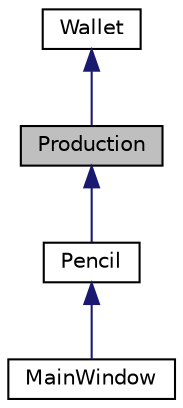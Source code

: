 digraph "Production"
{
  edge [fontname="Helvetica",fontsize="10",labelfontname="Helvetica",labelfontsize="10"];
  node [fontname="Helvetica",fontsize="10",shape=record];
  Node0 [label="Production",height=0.2,width=0.4,color="black", fillcolor="grey75", style="filled", fontcolor="black"];
  Node1 -> Node0 [dir="back",color="midnightblue",fontsize="10",style="solid"];
  Node1 [label="Wallet",height=0.2,width=0.4,color="black", fillcolor="white", style="filled",URL="$classWallet.html"];
  Node0 -> Node2 [dir="back",color="midnightblue",fontsize="10",style="solid"];
  Node2 [label="Pencil",height=0.2,width=0.4,color="black", fillcolor="white", style="filled",URL="$classPencil.html"];
  Node2 -> Node3 [dir="back",color="midnightblue",fontsize="10",style="solid"];
  Node3 [label="MainWindow",height=0.2,width=0.4,color="black", fillcolor="white", style="filled",URL="$classMainWindow.html"];
}
